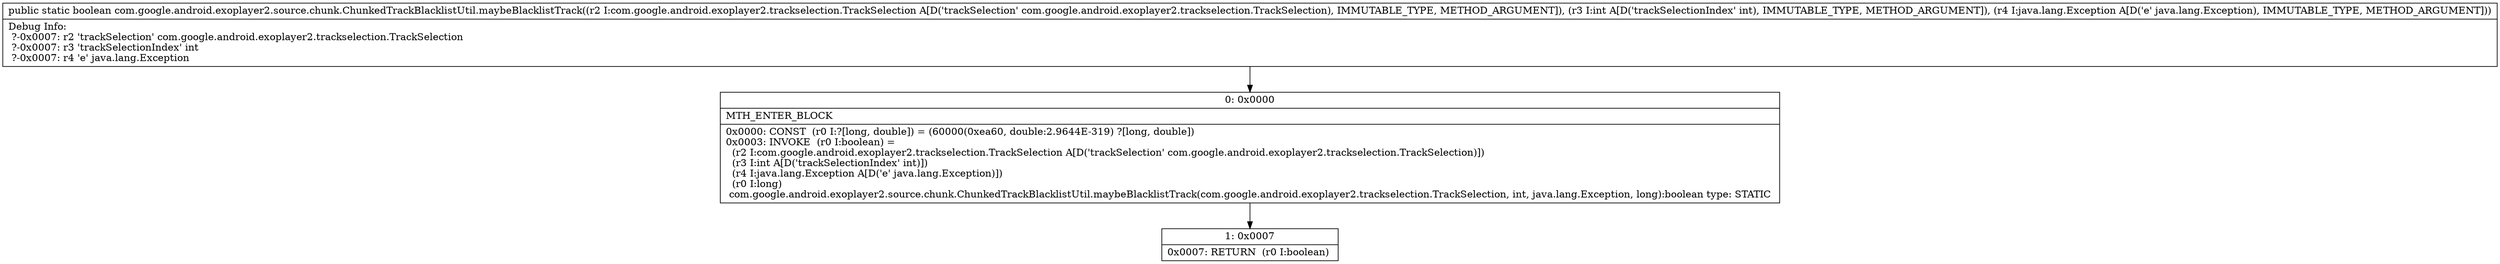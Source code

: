 digraph "CFG forcom.google.android.exoplayer2.source.chunk.ChunkedTrackBlacklistUtil.maybeBlacklistTrack(Lcom\/google\/android\/exoplayer2\/trackselection\/TrackSelection;ILjava\/lang\/Exception;)Z" {
Node_0 [shape=record,label="{0\:\ 0x0000|MTH_ENTER_BLOCK\l|0x0000: CONST  (r0 I:?[long, double]) = (60000(0xea60, double:2.9644E\-319) ?[long, double]) \l0x0003: INVOKE  (r0 I:boolean) = \l  (r2 I:com.google.android.exoplayer2.trackselection.TrackSelection A[D('trackSelection' com.google.android.exoplayer2.trackselection.TrackSelection)])\l  (r3 I:int A[D('trackSelectionIndex' int)])\l  (r4 I:java.lang.Exception A[D('e' java.lang.Exception)])\l  (r0 I:long)\l com.google.android.exoplayer2.source.chunk.ChunkedTrackBlacklistUtil.maybeBlacklistTrack(com.google.android.exoplayer2.trackselection.TrackSelection, int, java.lang.Exception, long):boolean type: STATIC \l}"];
Node_1 [shape=record,label="{1\:\ 0x0007|0x0007: RETURN  (r0 I:boolean) \l}"];
MethodNode[shape=record,label="{public static boolean com.google.android.exoplayer2.source.chunk.ChunkedTrackBlacklistUtil.maybeBlacklistTrack((r2 I:com.google.android.exoplayer2.trackselection.TrackSelection A[D('trackSelection' com.google.android.exoplayer2.trackselection.TrackSelection), IMMUTABLE_TYPE, METHOD_ARGUMENT]), (r3 I:int A[D('trackSelectionIndex' int), IMMUTABLE_TYPE, METHOD_ARGUMENT]), (r4 I:java.lang.Exception A[D('e' java.lang.Exception), IMMUTABLE_TYPE, METHOD_ARGUMENT]))  | Debug Info:\l  ?\-0x0007: r2 'trackSelection' com.google.android.exoplayer2.trackselection.TrackSelection\l  ?\-0x0007: r3 'trackSelectionIndex' int\l  ?\-0x0007: r4 'e' java.lang.Exception\l}"];
MethodNode -> Node_0;
Node_0 -> Node_1;
}

